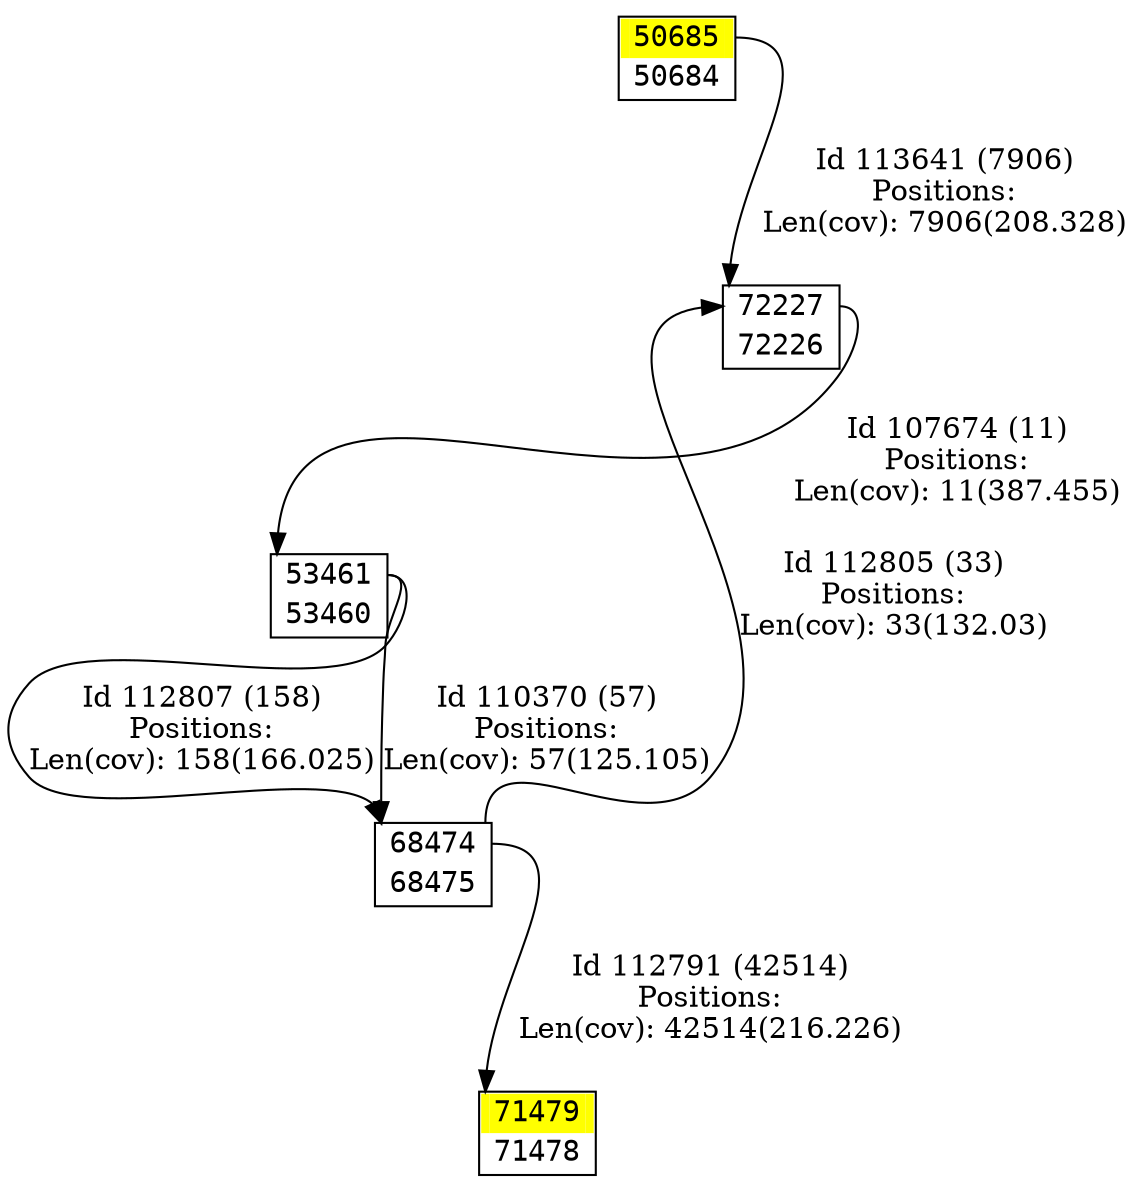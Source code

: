 digraph graph_picture {
node[fontname=<Courier> ,penwidth=<1.8> ,shape=<plaintext> ]
vertex_50684_50685[label=<<TABLE BORDER="1" CELLSPACING="0" >
<TR><TD BORDER="0" PORT = "port_50685_in" color="yellow" bgcolor="yellow" ></TD><TD BORDER="0" color="yellow" bgcolor="yellow" >50685</TD><TD BORDER="0" PORT = "port_50685_out" color="yellow" bgcolor="yellow" ></TD></TR>
<TR><TD BORDER="0" PORT = "port_50684_out" color="white" bgcolor="white" ></TD><TD BORDER="0" color="white" bgcolor="white" >50684</TD><TD BORDER="0" PORT = "port_50684_in" color="white" bgcolor="white" ></TD></TR>
</TABLE>> ,color=<black> ,URL=</vertex/50685.svg> ]
vertex_53460_53461[label=<<TABLE BORDER="1" CELLSPACING="0" >
<TR><TD BORDER="0" PORT = "port_53461_in" color="white" bgcolor="white" ></TD><TD BORDER="0" color="white" bgcolor="white" >53461</TD><TD BORDER="0" PORT = "port_53461_out" color="white" bgcolor="white" ></TD></TR>
<TR><TD BORDER="0" PORT = "port_53460_out" color="white" bgcolor="white" ></TD><TD BORDER="0" color="white" bgcolor="white" >53460</TD><TD BORDER="0" PORT = "port_53460_in" color="white" bgcolor="white" ></TD></TR>
</TABLE>> ,color=<black> ,URL=</vertex/53461.svg> ]
vertex_68474_68475[label=<<TABLE BORDER="1" CELLSPACING="0" >
<TR><TD BORDER="0" PORT = "port_68474_in" color="white" bgcolor="white" ></TD><TD BORDER="0" color="white" bgcolor="white" >68474</TD><TD BORDER="0" PORT = "port_68474_out" color="white" bgcolor="white" ></TD></TR>
<TR><TD BORDER="0" PORT = "port_68475_out" color="white" bgcolor="white" ></TD><TD BORDER="0" color="white" bgcolor="white" >68475</TD><TD BORDER="0" PORT = "port_68475_in" color="white" bgcolor="white" ></TD></TR>
</TABLE>> ,color=<black> ,URL=</vertex/68474.svg> ]
vertex_71478_71479[label=<<TABLE BORDER="1" CELLSPACING="0" >
<TR><TD BORDER="0" PORT = "port_71479_in" color="yellow" bgcolor="yellow" ></TD><TD BORDER="0" color="yellow" bgcolor="yellow" >71479</TD><TD BORDER="0" PORT = "port_71479_out" color="yellow" bgcolor="yellow" ></TD></TR>
<TR><TD BORDER="0" PORT = "port_71478_out" color="white" bgcolor="white" ></TD><TD BORDER="0" color="white" bgcolor="white" >71478</TD><TD BORDER="0" PORT = "port_71478_in" color="white" bgcolor="white" ></TD></TR>
</TABLE>> ,color=<black> ,URL=</vertex/71479.svg> ]
vertex_72226_72227[label=<<TABLE BORDER="1" CELLSPACING="0" >
<TR><TD BORDER="0" PORT = "port_72227_in" color="white" bgcolor="white" ></TD><TD BORDER="0" color="white" bgcolor="white" >72227</TD><TD BORDER="0" PORT = "port_72227_out" color="white" bgcolor="white" ></TD></TR>
<TR><TD BORDER="0" PORT = "port_72226_out" color="white" bgcolor="white" ></TD><TD BORDER="0" color="white" bgcolor="white" >72226</TD><TD BORDER="0" PORT = "port_72226_in" color="white" bgcolor="white" ></TD></TR>
</TABLE>> ,color=<black> ,URL=</vertex/72227.svg> ]
vertex_72226_72227:port_72227_out->vertex_53460_53461:port_53461_in[label="Id 107674 (11)\nPositions:\nLen(cov): 11(387.455)" ,color=<black> ]
vertex_53460_53461:port_53461_out->vertex_68474_68475:port_68474_in[label="Id 110370 (57)\nPositions:\nLen(cov): 57(125.105)" ,color=<black> ]
vertex_68474_68475:port_68474_out->vertex_71478_71479:port_71479_in[label="Id 112791 (42514)\nPositions:\nLen(cov): 42514(216.226)" ,color=<black> ]
vertex_68474_68475:port_68474_out->vertex_72226_72227:port_72227_in[label="Id 112805 (33)\nPositions:\nLen(cov): 33(132.03)" ,color=<black> ]
vertex_53460_53461:port_53461_out->vertex_68474_68475:port_68474_in[label="Id 112807 (158)\nPositions:\nLen(cov): 158(166.025)" ,color=<black> ]
vertex_50684_50685:port_50685_out->vertex_72226_72227:port_72227_in[label="Id 113641 (7906)\nPositions:\nLen(cov): 7906(208.328)" ,color=<black> ]
}
